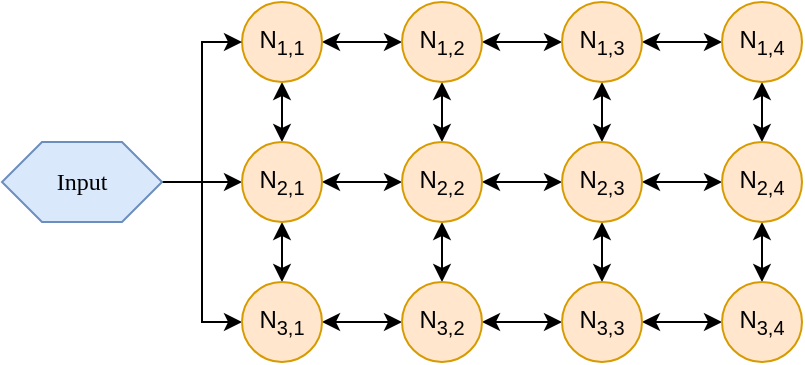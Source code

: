 <mxfile version="20.3.0" type="github">
  <diagram id="LIAqZ3LCY-5Mfy799_NC" name="第 1 页">
    <mxGraphModel dx="1038" dy="538" grid="1" gridSize="10" guides="1" tooltips="1" connect="1" arrows="1" fold="1" page="1" pageScale="1" pageWidth="2000" pageHeight="1169" math="0" shadow="0">
      <root>
        <mxCell id="0" />
        <mxCell id="1" parent="0" />
        <mxCell id="q7om2z9boEjCXW9mnD-f-22" style="edgeStyle=orthogonalEdgeStyle;rounded=0;orthogonalLoop=1;jettySize=auto;html=1;exitX=1;exitY=0.5;exitDx=0;exitDy=0;entryX=0;entryY=0.5;entryDx=0;entryDy=0;startArrow=classic;startFill=1;" edge="1" parent="1" source="q7om2z9boEjCXW9mnD-f-1" target="q7om2z9boEjCXW9mnD-f-7">
          <mxGeometry relative="1" as="geometry" />
        </mxCell>
        <mxCell id="q7om2z9boEjCXW9mnD-f-31" style="edgeStyle=orthogonalEdgeStyle;rounded=0;orthogonalLoop=1;jettySize=auto;html=1;exitX=0.5;exitY=1;exitDx=0;exitDy=0;startArrow=classic;startFill=1;" edge="1" parent="1" source="q7om2z9boEjCXW9mnD-f-1" target="q7om2z9boEjCXW9mnD-f-4">
          <mxGeometry relative="1" as="geometry" />
        </mxCell>
        <mxCell id="q7om2z9boEjCXW9mnD-f-1" value="N&lt;sub&gt;1,1&lt;/sub&gt;" style="ellipse;whiteSpace=wrap;html=1;aspect=fixed;fillColor=#ffe6cc;strokeColor=#d79b00;" vertex="1" parent="1">
          <mxGeometry x="360" y="130" width="40" height="40" as="geometry" />
        </mxCell>
        <mxCell id="q7om2z9boEjCXW9mnD-f-19" style="edgeStyle=orthogonalEdgeStyle;rounded=0;orthogonalLoop=1;jettySize=auto;html=1;exitX=1;exitY=0.5;exitDx=0;exitDy=0;entryX=0;entryY=0.5;entryDx=0;entryDy=0;" edge="1" parent="1" source="q7om2z9boEjCXW9mnD-f-3" target="q7om2z9boEjCXW9mnD-f-1">
          <mxGeometry relative="1" as="geometry" />
        </mxCell>
        <mxCell id="q7om2z9boEjCXW9mnD-f-20" style="edgeStyle=orthogonalEdgeStyle;rounded=0;orthogonalLoop=1;jettySize=auto;html=1;exitX=1;exitY=0.5;exitDx=0;exitDy=0;entryX=0;entryY=0.5;entryDx=0;entryDy=0;" edge="1" parent="1" source="q7om2z9boEjCXW9mnD-f-3" target="q7om2z9boEjCXW9mnD-f-4">
          <mxGeometry relative="1" as="geometry" />
        </mxCell>
        <mxCell id="q7om2z9boEjCXW9mnD-f-21" style="edgeStyle=orthogonalEdgeStyle;rounded=0;orthogonalLoop=1;jettySize=auto;html=1;exitX=1;exitY=0.5;exitDx=0;exitDy=0;entryX=0;entryY=0.5;entryDx=0;entryDy=0;" edge="1" parent="1" source="q7om2z9boEjCXW9mnD-f-3" target="q7om2z9boEjCXW9mnD-f-5">
          <mxGeometry relative="1" as="geometry" />
        </mxCell>
        <mxCell id="q7om2z9boEjCXW9mnD-f-3" value="Input" style="shape=hexagon;perimeter=hexagonPerimeter2;whiteSpace=wrap;html=1;fixedSize=1;fillColor=#dae8fc;strokeColor=#6c8ebf;fontFamily=Verdana;" vertex="1" parent="1">
          <mxGeometry x="240" y="200" width="80" height="40" as="geometry" />
        </mxCell>
        <mxCell id="q7om2z9boEjCXW9mnD-f-23" style="edgeStyle=orthogonalEdgeStyle;rounded=0;orthogonalLoop=1;jettySize=auto;html=1;exitX=1;exitY=0.5;exitDx=0;exitDy=0;entryX=0;entryY=0.5;entryDx=0;entryDy=0;startArrow=classic;startFill=1;" edge="1" parent="1" source="q7om2z9boEjCXW9mnD-f-4" target="q7om2z9boEjCXW9mnD-f-8">
          <mxGeometry relative="1" as="geometry" />
        </mxCell>
        <mxCell id="q7om2z9boEjCXW9mnD-f-32" style="edgeStyle=orthogonalEdgeStyle;rounded=0;orthogonalLoop=1;jettySize=auto;html=1;exitX=0.5;exitY=1;exitDx=0;exitDy=0;entryX=0.5;entryY=0;entryDx=0;entryDy=0;startArrow=classic;startFill=1;" edge="1" parent="1" source="q7om2z9boEjCXW9mnD-f-4" target="q7om2z9boEjCXW9mnD-f-5">
          <mxGeometry relative="1" as="geometry" />
        </mxCell>
        <mxCell id="q7om2z9boEjCXW9mnD-f-4" value="N&lt;sub&gt;2,1&lt;/sub&gt;" style="ellipse;whiteSpace=wrap;html=1;aspect=fixed;fillColor=#ffe6cc;strokeColor=#d79b00;" vertex="1" parent="1">
          <mxGeometry x="360" y="200" width="40" height="40" as="geometry" />
        </mxCell>
        <mxCell id="q7om2z9boEjCXW9mnD-f-24" style="edgeStyle=orthogonalEdgeStyle;rounded=0;orthogonalLoop=1;jettySize=auto;html=1;exitX=1;exitY=0.5;exitDx=0;exitDy=0;entryX=0;entryY=0.5;entryDx=0;entryDy=0;startArrow=classic;startFill=1;" edge="1" parent="1" source="q7om2z9boEjCXW9mnD-f-5" target="q7om2z9boEjCXW9mnD-f-9">
          <mxGeometry relative="1" as="geometry" />
        </mxCell>
        <mxCell id="q7om2z9boEjCXW9mnD-f-5" value="N&lt;sub&gt;3,1&lt;/sub&gt;" style="ellipse;whiteSpace=wrap;html=1;aspect=fixed;fillColor=#ffe6cc;strokeColor=#d79b00;" vertex="1" parent="1">
          <mxGeometry x="360" y="270" width="40" height="40" as="geometry" />
        </mxCell>
        <mxCell id="q7om2z9boEjCXW9mnD-f-27" style="edgeStyle=orthogonalEdgeStyle;rounded=0;orthogonalLoop=1;jettySize=auto;html=1;exitX=1;exitY=0.5;exitDx=0;exitDy=0;startArrow=classic;startFill=1;" edge="1" parent="1" source="q7om2z9boEjCXW9mnD-f-7" target="q7om2z9boEjCXW9mnD-f-11">
          <mxGeometry relative="1" as="geometry" />
        </mxCell>
        <mxCell id="q7om2z9boEjCXW9mnD-f-34" style="edgeStyle=orthogonalEdgeStyle;rounded=0;orthogonalLoop=1;jettySize=auto;html=1;exitX=0.5;exitY=1;exitDx=0;exitDy=0;entryX=0.5;entryY=0;entryDx=0;entryDy=0;startArrow=classic;startFill=1;" edge="1" parent="1" source="q7om2z9boEjCXW9mnD-f-7" target="q7om2z9boEjCXW9mnD-f-8">
          <mxGeometry relative="1" as="geometry" />
        </mxCell>
        <mxCell id="q7om2z9boEjCXW9mnD-f-7" value="N&lt;sub&gt;1,2&lt;/sub&gt;" style="ellipse;whiteSpace=wrap;html=1;aspect=fixed;fillColor=#ffe6cc;strokeColor=#d79b00;" vertex="1" parent="1">
          <mxGeometry x="440" y="130" width="40" height="40" as="geometry" />
        </mxCell>
        <mxCell id="q7om2z9boEjCXW9mnD-f-26" style="edgeStyle=orthogonalEdgeStyle;rounded=0;orthogonalLoop=1;jettySize=auto;html=1;exitX=1;exitY=0.5;exitDx=0;exitDy=0;entryX=0;entryY=0.5;entryDx=0;entryDy=0;startArrow=classic;startFill=1;" edge="1" parent="1" source="q7om2z9boEjCXW9mnD-f-8" target="q7om2z9boEjCXW9mnD-f-12">
          <mxGeometry relative="1" as="geometry" />
        </mxCell>
        <mxCell id="q7om2z9boEjCXW9mnD-f-33" style="edgeStyle=orthogonalEdgeStyle;rounded=0;orthogonalLoop=1;jettySize=auto;html=1;exitX=0.5;exitY=1;exitDx=0;exitDy=0;entryX=0.5;entryY=0;entryDx=0;entryDy=0;startArrow=classic;startFill=1;" edge="1" parent="1" source="q7om2z9boEjCXW9mnD-f-8" target="q7om2z9boEjCXW9mnD-f-9">
          <mxGeometry relative="1" as="geometry" />
        </mxCell>
        <mxCell id="q7om2z9boEjCXW9mnD-f-8" value="N&lt;sub&gt;2,2&lt;/sub&gt;" style="ellipse;whiteSpace=wrap;html=1;aspect=fixed;fillColor=#ffe6cc;strokeColor=#d79b00;" vertex="1" parent="1">
          <mxGeometry x="440" y="200" width="40" height="40" as="geometry" />
        </mxCell>
        <mxCell id="q7om2z9boEjCXW9mnD-f-25" style="edgeStyle=orthogonalEdgeStyle;rounded=0;orthogonalLoop=1;jettySize=auto;html=1;exitX=1;exitY=0.5;exitDx=0;exitDy=0;entryX=0;entryY=0.5;entryDx=0;entryDy=0;startArrow=classic;startFill=1;" edge="1" parent="1" source="q7om2z9boEjCXW9mnD-f-9" target="q7om2z9boEjCXW9mnD-f-13">
          <mxGeometry relative="1" as="geometry" />
        </mxCell>
        <mxCell id="q7om2z9boEjCXW9mnD-f-9" value="N&lt;sub&gt;3,2&lt;/sub&gt;" style="ellipse;whiteSpace=wrap;html=1;aspect=fixed;fillColor=#ffe6cc;strokeColor=#d79b00;" vertex="1" parent="1">
          <mxGeometry x="440" y="270" width="40" height="40" as="geometry" />
        </mxCell>
        <mxCell id="q7om2z9boEjCXW9mnD-f-28" style="edgeStyle=orthogonalEdgeStyle;rounded=0;orthogonalLoop=1;jettySize=auto;html=1;exitX=1;exitY=0.5;exitDx=0;exitDy=0;entryX=0;entryY=0.5;entryDx=0;entryDy=0;startArrow=classic;startFill=1;" edge="1" parent="1" source="q7om2z9boEjCXW9mnD-f-11" target="q7om2z9boEjCXW9mnD-f-15">
          <mxGeometry relative="1" as="geometry" />
        </mxCell>
        <mxCell id="q7om2z9boEjCXW9mnD-f-35" style="edgeStyle=orthogonalEdgeStyle;rounded=0;orthogonalLoop=1;jettySize=auto;html=1;exitX=0.5;exitY=1;exitDx=0;exitDy=0;entryX=0.5;entryY=0;entryDx=0;entryDy=0;startArrow=classic;startFill=1;" edge="1" parent="1" source="q7om2z9boEjCXW9mnD-f-11" target="q7om2z9boEjCXW9mnD-f-12">
          <mxGeometry relative="1" as="geometry" />
        </mxCell>
        <mxCell id="q7om2z9boEjCXW9mnD-f-11" value="N&lt;sub&gt;1,3&lt;/sub&gt;" style="ellipse;whiteSpace=wrap;html=1;aspect=fixed;fillColor=#ffe6cc;strokeColor=#d79b00;" vertex="1" parent="1">
          <mxGeometry x="520" y="130" width="40" height="40" as="geometry" />
        </mxCell>
        <mxCell id="q7om2z9boEjCXW9mnD-f-29" style="edgeStyle=orthogonalEdgeStyle;rounded=0;orthogonalLoop=1;jettySize=auto;html=1;exitX=1;exitY=0.5;exitDx=0;exitDy=0;entryX=0;entryY=0.5;entryDx=0;entryDy=0;startArrow=classic;startFill=1;" edge="1" parent="1" source="q7om2z9boEjCXW9mnD-f-12" target="q7om2z9boEjCXW9mnD-f-16">
          <mxGeometry relative="1" as="geometry" />
        </mxCell>
        <mxCell id="q7om2z9boEjCXW9mnD-f-38" style="edgeStyle=orthogonalEdgeStyle;rounded=0;orthogonalLoop=1;jettySize=auto;html=1;exitX=0.5;exitY=1;exitDx=0;exitDy=0;entryX=0.5;entryY=0;entryDx=0;entryDy=0;startArrow=classic;startFill=1;" edge="1" parent="1" source="q7om2z9boEjCXW9mnD-f-12" target="q7om2z9boEjCXW9mnD-f-13">
          <mxGeometry relative="1" as="geometry" />
        </mxCell>
        <mxCell id="q7om2z9boEjCXW9mnD-f-12" value="N&lt;sub&gt;2,3&lt;/sub&gt;" style="ellipse;whiteSpace=wrap;html=1;aspect=fixed;fillColor=#ffe6cc;strokeColor=#d79b00;" vertex="1" parent="1">
          <mxGeometry x="520" y="200" width="40" height="40" as="geometry" />
        </mxCell>
        <mxCell id="q7om2z9boEjCXW9mnD-f-30" style="edgeStyle=orthogonalEdgeStyle;rounded=0;orthogonalLoop=1;jettySize=auto;html=1;exitX=1;exitY=0.5;exitDx=0;exitDy=0;startArrow=classic;startFill=1;" edge="1" parent="1" source="q7om2z9boEjCXW9mnD-f-13" target="q7om2z9boEjCXW9mnD-f-17">
          <mxGeometry relative="1" as="geometry" />
        </mxCell>
        <mxCell id="q7om2z9boEjCXW9mnD-f-13" value="N&lt;sub&gt;3,3&lt;/sub&gt;" style="ellipse;whiteSpace=wrap;html=1;aspect=fixed;fillColor=#ffe6cc;strokeColor=#d79b00;" vertex="1" parent="1">
          <mxGeometry x="520" y="270" width="40" height="40" as="geometry" />
        </mxCell>
        <mxCell id="q7om2z9boEjCXW9mnD-f-36" style="edgeStyle=orthogonalEdgeStyle;rounded=0;orthogonalLoop=1;jettySize=auto;html=1;exitX=0.5;exitY=1;exitDx=0;exitDy=0;entryX=0.5;entryY=0;entryDx=0;entryDy=0;startArrow=classic;startFill=1;" edge="1" parent="1" source="q7om2z9boEjCXW9mnD-f-15" target="q7om2z9boEjCXW9mnD-f-16">
          <mxGeometry relative="1" as="geometry" />
        </mxCell>
        <mxCell id="q7om2z9boEjCXW9mnD-f-15" value="N&lt;sub&gt;1,4&lt;/sub&gt;" style="ellipse;whiteSpace=wrap;html=1;aspect=fixed;fillColor=#ffe6cc;strokeColor=#d79b00;" vertex="1" parent="1">
          <mxGeometry x="600" y="130" width="40" height="40" as="geometry" />
        </mxCell>
        <mxCell id="q7om2z9boEjCXW9mnD-f-37" style="edgeStyle=orthogonalEdgeStyle;rounded=0;orthogonalLoop=1;jettySize=auto;html=1;exitX=0.5;exitY=1;exitDx=0;exitDy=0;entryX=0.5;entryY=0;entryDx=0;entryDy=0;startArrow=classic;startFill=1;" edge="1" parent="1" source="q7om2z9boEjCXW9mnD-f-16" target="q7om2z9boEjCXW9mnD-f-17">
          <mxGeometry relative="1" as="geometry" />
        </mxCell>
        <mxCell id="q7om2z9boEjCXW9mnD-f-16" value="N&lt;sub&gt;2,4&lt;/sub&gt;" style="ellipse;whiteSpace=wrap;html=1;aspect=fixed;fillColor=#ffe6cc;strokeColor=#d79b00;" vertex="1" parent="1">
          <mxGeometry x="600" y="200" width="40" height="40" as="geometry" />
        </mxCell>
        <mxCell id="q7om2z9boEjCXW9mnD-f-17" value="N&lt;sub&gt;3,4&lt;/sub&gt;" style="ellipse;whiteSpace=wrap;html=1;aspect=fixed;fillColor=#ffe6cc;strokeColor=#d79b00;" vertex="1" parent="1">
          <mxGeometry x="600" y="270" width="40" height="40" as="geometry" />
        </mxCell>
      </root>
    </mxGraphModel>
  </diagram>
</mxfile>
